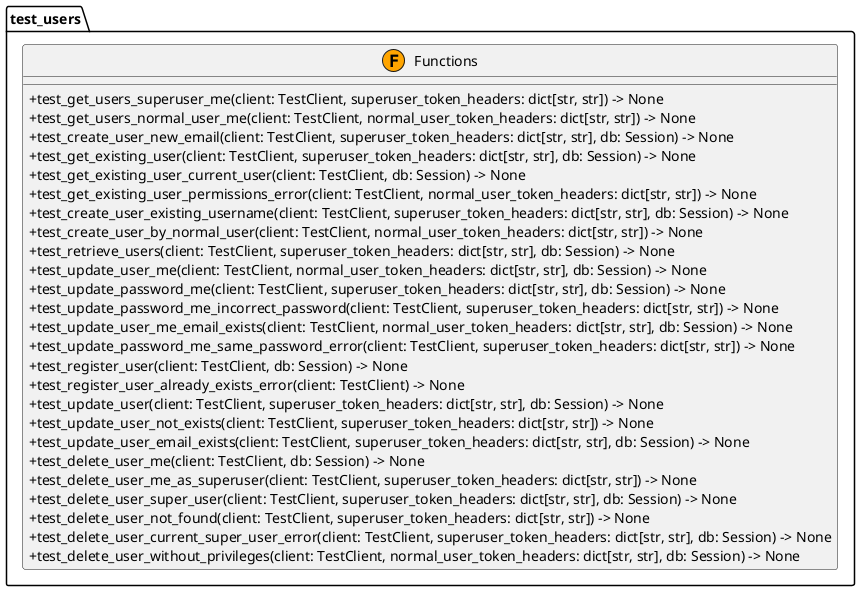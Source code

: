 @startuml
skinparam classAttributeIconSize 0

package "test_users" {
  class Functions <<(F,orange)>> {
    + test_get_users_superuser_me(client: TestClient, superuser_token_headers: dict[str, str]) -> None
    + test_get_users_normal_user_me(client: TestClient, normal_user_token_headers: dict[str, str]) -> None
    + test_create_user_new_email(client: TestClient, superuser_token_headers: dict[str, str], db: Session) -> None
    + test_get_existing_user(client: TestClient, superuser_token_headers: dict[str, str], db: Session) -> None
    + test_get_existing_user_current_user(client: TestClient, db: Session) -> None
    + test_get_existing_user_permissions_error(client: TestClient, normal_user_token_headers: dict[str, str]) -> None
    + test_create_user_existing_username(client: TestClient, superuser_token_headers: dict[str, str], db: Session) -> None
    + test_create_user_by_normal_user(client: TestClient, normal_user_token_headers: dict[str, str]) -> None
    + test_retrieve_users(client: TestClient, superuser_token_headers: dict[str, str], db: Session) -> None
    + test_update_user_me(client: TestClient, normal_user_token_headers: dict[str, str], db: Session) -> None
    + test_update_password_me(client: TestClient, superuser_token_headers: dict[str, str], db: Session) -> None
    + test_update_password_me_incorrect_password(client: TestClient, superuser_token_headers: dict[str, str]) -> None
    + test_update_user_me_email_exists(client: TestClient, normal_user_token_headers: dict[str, str], db: Session) -> None
    + test_update_password_me_same_password_error(client: TestClient, superuser_token_headers: dict[str, str]) -> None
    + test_register_user(client: TestClient, db: Session) -> None
    + test_register_user_already_exists_error(client: TestClient) -> None
    + test_update_user(client: TestClient, superuser_token_headers: dict[str, str], db: Session) -> None
    + test_update_user_not_exists(client: TestClient, superuser_token_headers: dict[str, str]) -> None
    + test_update_user_email_exists(client: TestClient, superuser_token_headers: dict[str, str], db: Session) -> None
    + test_delete_user_me(client: TestClient, db: Session) -> None
    + test_delete_user_me_as_superuser(client: TestClient, superuser_token_headers: dict[str, str]) -> None
    + test_delete_user_super_user(client: TestClient, superuser_token_headers: dict[str, str], db: Session) -> None
    + test_delete_user_not_found(client: TestClient, superuser_token_headers: dict[str, str]) -> None
    + test_delete_user_current_super_user_error(client: TestClient, superuser_token_headers: dict[str, str], db: Session) -> None
    + test_delete_user_without_privileges(client: TestClient, normal_user_token_headers: dict[str, str], db: Session) -> None
  }
}

' Relationships
@enduml